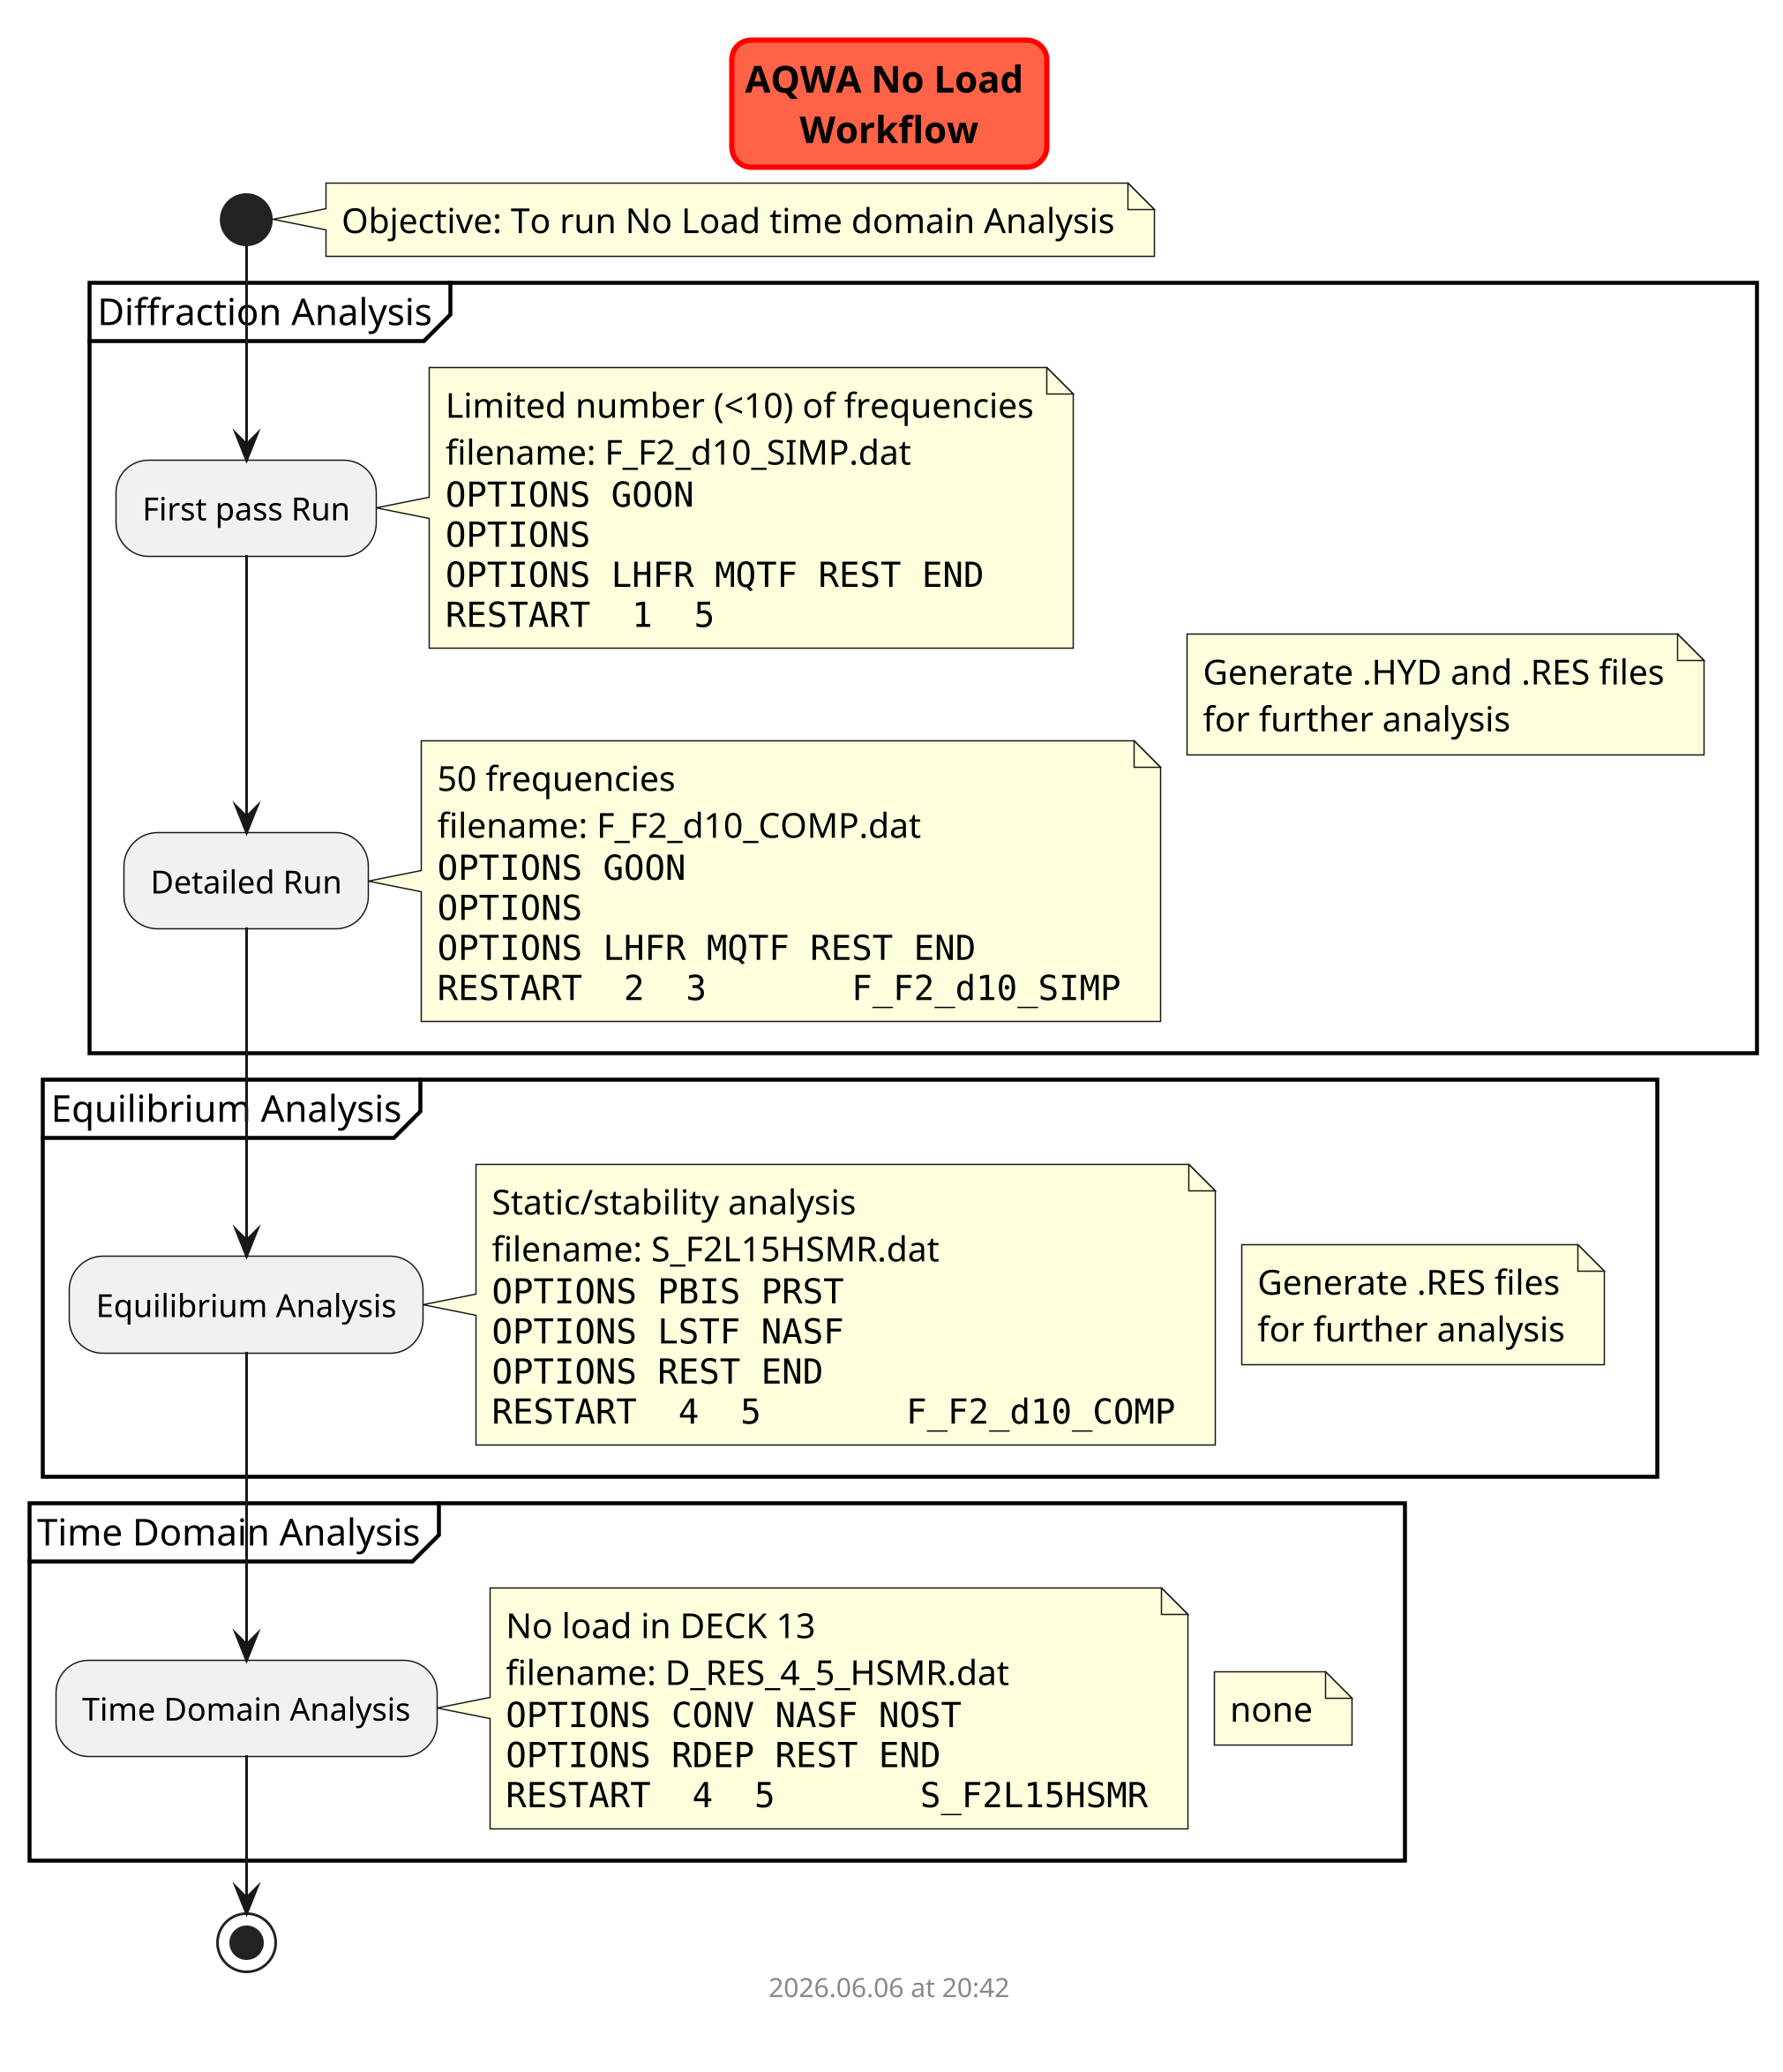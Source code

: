 @startuml aqwa_no_load
scale 3
skinparam titleBorderRoundCorner 15
skinparam titleBorderThickness 2
skinparam titleBorderColor red
skinparam titleBackgroundColor Tomato


title AQWA No Load \nWorkflow


start

    note right
        Objective: To run No Load time domain Analysis
    end note

    partition "Diffraction Analysis" {
            note right
            Generate .HYD and .RES files
            for further analysis
            end note

        :First pass Run;
            note right
                Limited number (<10) of frequencies
                filename: F_F2_d10_SIMP.dat
                <code>
                OPTIONS GOON 
                OPTIONS 
                OPTIONS LHFR MQTF REST END
                RESTART  1  5
                </code>
            end note

        :Detailed Run;
            note right
                50 frequencies
                filename: F_F2_d10_COMP.dat
                <code>
                OPTIONS GOON 
                OPTIONS 
                OPTIONS LHFR MQTF REST END
                RESTART  2  3       F_F2_d10_SIMP
                </code>
            end note

    }

    partition "Equilibrium Analysis" {
            note right
            Generate .RES files
            for further analysis
            end note

        :Equilibrium Analysis;
            note right
                Static/stability analysis
                filename: S_F2L15HSMR.dat
                <code>
                OPTIONS PBIS PRST 
                OPTIONS LSTF NASF
                OPTIONS REST END
                RESTART  4  5       F_F2_d10_COMP
                </code>
            end note

    }

    partition "Time Domain Analysis" {
            note right
            none
            end note

        :Time Domain Analysis;
            note right
                No load in DECK 13
                filename: D_RES_4_5_HSMR.dat
                <code>
                OPTIONS CONV NASF NOST 
                OPTIONS RDEP REST END
                RESTART  4  5       S_F2L15HSMR
                </code>
            end note

    }

stop

footer
%date("yyyy.MM.dd' at 'HH:mm")
%filename()
end footer

@enduml
